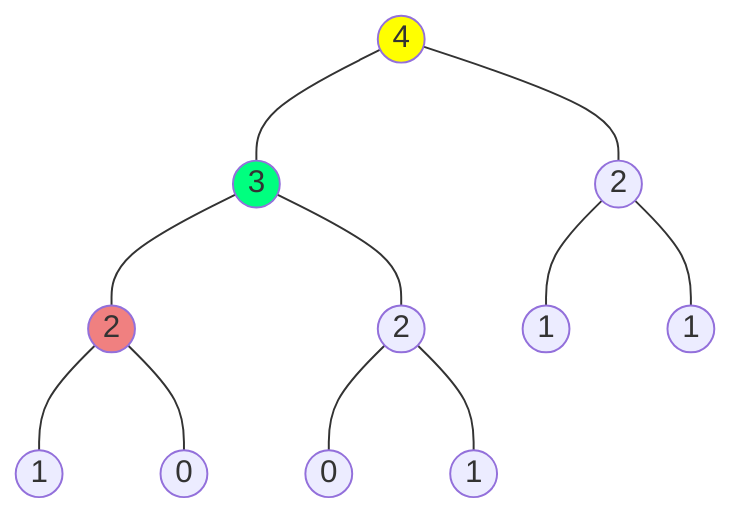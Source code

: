 graph TD
    a((4))
    a --- e((3))
    a --- c((2))
    e --- b((2))
    e --- i((2))
    c --- f((1))
    c --- g((1))
    b --- d((1))
    b --- l((0))
    i --- j((0))
    i --- k((1))

    classDef stack fill:Yellow
    classDef error fill:LightCoral
    classDef swap  fill:SpringGreen

    class a stack
    class b error
    class e swap